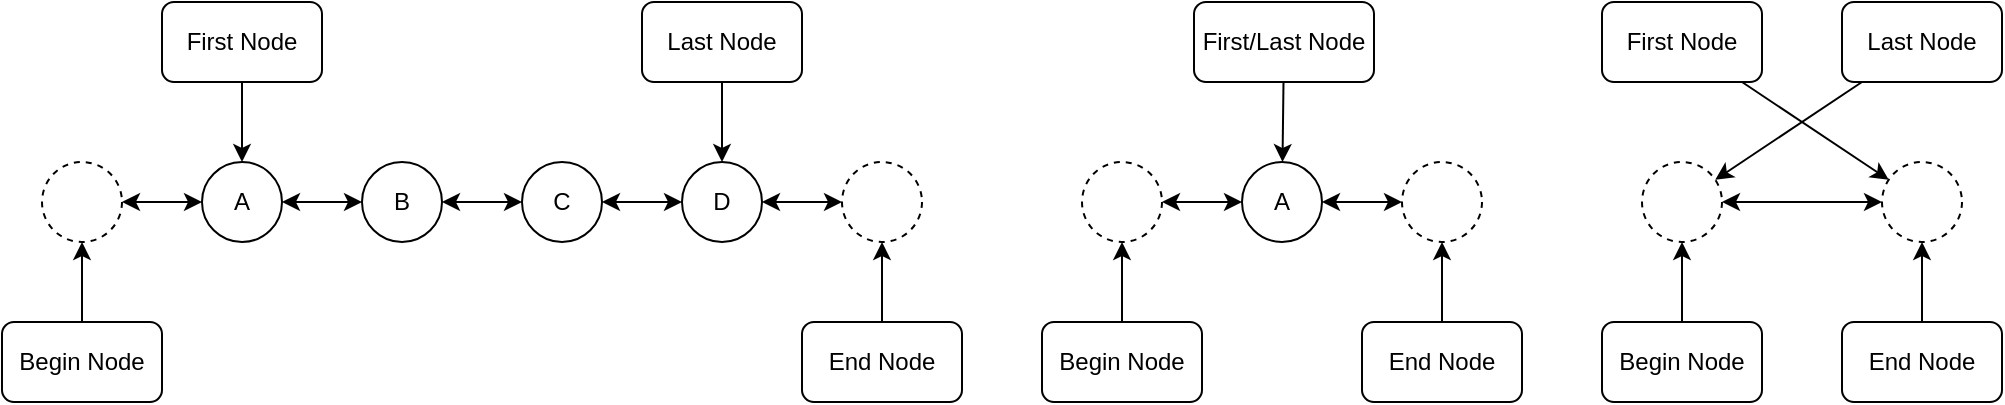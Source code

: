 <mxfile version="13.5.9" type="device"><diagram id="PjCO6zko9r7SMudPWY6m" name="Page-1"><mxGraphModel dx="1483" dy="783" grid="1" gridSize="10" guides="1" tooltips="1" connect="1" arrows="1" fold="1" page="1" pageScale="1" pageWidth="827" pageHeight="1169" math="0" shadow="0"><root><mxCell id="0"/><mxCell id="1" parent="0"/><mxCell id="o4K9OvdELnKVGQuQHLeF-1" value="" style="ellipse;whiteSpace=wrap;html=1;aspect=fixed;dashed=1;" parent="1" vertex="1"><mxGeometry x="200" y="160" width="40" height="40" as="geometry"/></mxCell><mxCell id="o4K9OvdELnKVGQuQHLeF-2" value="A" style="ellipse;whiteSpace=wrap;html=1;aspect=fixed;" parent="1" vertex="1"><mxGeometry x="280" y="160" width="40" height="40" as="geometry"/></mxCell><mxCell id="o4K9OvdELnKVGQuQHLeF-3" value="B" style="ellipse;whiteSpace=wrap;html=1;aspect=fixed;" parent="1" vertex="1"><mxGeometry x="360" y="160" width="40" height="40" as="geometry"/></mxCell><mxCell id="o4K9OvdELnKVGQuQHLeF-4" value="C" style="ellipse;whiteSpace=wrap;html=1;aspect=fixed;" parent="1" vertex="1"><mxGeometry x="440" y="160" width="40" height="40" as="geometry"/></mxCell><mxCell id="o4K9OvdELnKVGQuQHLeF-5" value="D" style="ellipse;whiteSpace=wrap;html=1;aspect=fixed;" parent="1" vertex="1"><mxGeometry x="520" y="160" width="40" height="40" as="geometry"/></mxCell><mxCell id="o4K9OvdELnKVGQuQHLeF-6" value="" style="ellipse;whiteSpace=wrap;html=1;aspect=fixed;dashed=1;" parent="1" vertex="1"><mxGeometry x="600" y="160" width="40" height="40" as="geometry"/></mxCell><mxCell id="o4K9OvdELnKVGQuQHLeF-7" value="" style="endArrow=classic;startArrow=classic;html=1;" parent="1" source="o4K9OvdELnKVGQuQHLeF-1" target="o4K9OvdELnKVGQuQHLeF-2" edge="1"><mxGeometry width="50" height="50" relative="1" as="geometry"><mxPoint x="260" y="260" as="sourcePoint"/><mxPoint x="310" y="210" as="targetPoint"/></mxGeometry></mxCell><mxCell id="o4K9OvdELnKVGQuQHLeF-8" value="" style="endArrow=classic;startArrow=classic;html=1;" parent="1" source="o4K9OvdELnKVGQuQHLeF-2" target="o4K9OvdELnKVGQuQHLeF-3" edge="1"><mxGeometry width="50" height="50" relative="1" as="geometry"><mxPoint x="340" y="280" as="sourcePoint"/><mxPoint x="390" y="230" as="targetPoint"/></mxGeometry></mxCell><mxCell id="o4K9OvdELnKVGQuQHLeF-9" value="" style="endArrow=classic;startArrow=classic;html=1;" parent="1" source="o4K9OvdELnKVGQuQHLeF-3" target="o4K9OvdELnKVGQuQHLeF-4" edge="1"><mxGeometry width="50" height="50" relative="1" as="geometry"><mxPoint x="390" y="280" as="sourcePoint"/><mxPoint x="440" y="230" as="targetPoint"/></mxGeometry></mxCell><mxCell id="o4K9OvdELnKVGQuQHLeF-10" value="" style="endArrow=classic;startArrow=classic;html=1;" parent="1" source="o4K9OvdELnKVGQuQHLeF-4" target="o4K9OvdELnKVGQuQHLeF-5" edge="1"><mxGeometry width="50" height="50" relative="1" as="geometry"><mxPoint x="380" y="280" as="sourcePoint"/><mxPoint x="430" y="230" as="targetPoint"/></mxGeometry></mxCell><mxCell id="o4K9OvdELnKVGQuQHLeF-11" value="" style="endArrow=classic;startArrow=classic;html=1;" parent="1" source="o4K9OvdELnKVGQuQHLeF-5" target="o4K9OvdELnKVGQuQHLeF-6" edge="1"><mxGeometry width="50" height="50" relative="1" as="geometry"><mxPoint x="440" y="270" as="sourcePoint"/><mxPoint x="490" y="220" as="targetPoint"/></mxGeometry></mxCell><mxCell id="o4K9OvdELnKVGQuQHLeF-12" value="Begin Node" style="rounded=1;whiteSpace=wrap;html=1;" parent="1" vertex="1"><mxGeometry x="180" y="240" width="80" height="40" as="geometry"/></mxCell><mxCell id="o4K9OvdELnKVGQuQHLeF-13" value="End Node" style="rounded=1;whiteSpace=wrap;html=1;" parent="1" vertex="1"><mxGeometry x="580" y="240" width="80" height="40" as="geometry"/></mxCell><mxCell id="o4K9OvdELnKVGQuQHLeF-14" value="" style="endArrow=classic;html=1;" parent="1" source="o4K9OvdELnKVGQuQHLeF-12" target="o4K9OvdELnKVGQuQHLeF-1" edge="1"><mxGeometry width="50" height="50" relative="1" as="geometry"><mxPoint x="140" y="270" as="sourcePoint"/><mxPoint x="190" y="220" as="targetPoint"/></mxGeometry></mxCell><mxCell id="o4K9OvdELnKVGQuQHLeF-15" value="" style="endArrow=classic;html=1;" parent="1" source="o4K9OvdELnKVGQuQHLeF-13" target="o4K9OvdELnKVGQuQHLeF-6" edge="1"><mxGeometry width="50" height="50" relative="1" as="geometry"><mxPoint x="440" y="300" as="sourcePoint"/><mxPoint x="490" y="250" as="targetPoint"/></mxGeometry></mxCell><mxCell id="o4K9OvdELnKVGQuQHLeF-16" value="First Node" style="rounded=1;whiteSpace=wrap;html=1;" parent="1" vertex="1"><mxGeometry x="260" y="80" width="80" height="40" as="geometry"/></mxCell><mxCell id="o4K9OvdELnKVGQuQHLeF-17" value="Last Node" style="rounded=1;whiteSpace=wrap;html=1;" parent="1" vertex="1"><mxGeometry x="500" y="80" width="80" height="40" as="geometry"/></mxCell><mxCell id="o4K9OvdELnKVGQuQHLeF-18" value="" style="endArrow=classic;html=1;" parent="1" source="o4K9OvdELnKVGQuQHLeF-16" target="o4K9OvdELnKVGQuQHLeF-2" edge="1"><mxGeometry width="50" height="50" relative="1" as="geometry"><mxPoint x="130" y="170" as="sourcePoint"/><mxPoint x="180" y="120" as="targetPoint"/></mxGeometry></mxCell><mxCell id="o4K9OvdELnKVGQuQHLeF-19" value="" style="endArrow=classic;html=1;" parent="1" source="o4K9OvdELnKVGQuQHLeF-17" target="o4K9OvdELnKVGQuQHLeF-5" edge="1"><mxGeometry width="50" height="50" relative="1" as="geometry"><mxPoint x="430" y="130" as="sourcePoint"/><mxPoint x="480" y="80" as="targetPoint"/></mxGeometry></mxCell><mxCell id="o4K9OvdELnKVGQuQHLeF-20" value="" style="ellipse;whiteSpace=wrap;html=1;aspect=fixed;dashed=1;" parent="1" vertex="1"><mxGeometry x="720" y="160" width="40" height="40" as="geometry"/></mxCell><mxCell id="o4K9OvdELnKVGQuQHLeF-21" value="A" style="ellipse;whiteSpace=wrap;html=1;aspect=fixed;" parent="1" vertex="1"><mxGeometry x="800" y="160" width="40" height="40" as="geometry"/></mxCell><mxCell id="o4K9OvdELnKVGQuQHLeF-25" value="" style="ellipse;whiteSpace=wrap;html=1;aspect=fixed;dashed=1;" parent="1" vertex="1"><mxGeometry x="880" y="160" width="40" height="40" as="geometry"/></mxCell><mxCell id="o4K9OvdELnKVGQuQHLeF-26" value="" style="endArrow=classic;startArrow=classic;html=1;" parent="1" source="o4K9OvdELnKVGQuQHLeF-20" target="o4K9OvdELnKVGQuQHLeF-21" edge="1"><mxGeometry width="50" height="50" relative="1" as="geometry"><mxPoint x="780" y="260" as="sourcePoint"/><mxPoint x="830" y="210" as="targetPoint"/></mxGeometry></mxCell><mxCell id="o4K9OvdELnKVGQuQHLeF-30" value="" style="endArrow=classic;startArrow=classic;html=1;" parent="1" source="o4K9OvdELnKVGQuQHLeF-21" target="o4K9OvdELnKVGQuQHLeF-25" edge="1"><mxGeometry width="50" height="50" relative="1" as="geometry"><mxPoint x="914.0" y="180.0" as="sourcePoint"/><mxPoint x="844" y="220" as="targetPoint"/></mxGeometry></mxCell><mxCell id="o4K9OvdELnKVGQuQHLeF-31" value="Begin Node" style="rounded=1;whiteSpace=wrap;html=1;" parent="1" vertex="1"><mxGeometry x="700" y="240" width="80" height="40" as="geometry"/></mxCell><mxCell id="o4K9OvdELnKVGQuQHLeF-32" value="End Node" style="rounded=1;whiteSpace=wrap;html=1;" parent="1" vertex="1"><mxGeometry x="860" y="240" width="80" height="40" as="geometry"/></mxCell><mxCell id="o4K9OvdELnKVGQuQHLeF-33" value="" style="endArrow=classic;html=1;" parent="1" source="o4K9OvdELnKVGQuQHLeF-31" target="o4K9OvdELnKVGQuQHLeF-20" edge="1"><mxGeometry width="50" height="50" relative="1" as="geometry"><mxPoint x="660" y="270" as="sourcePoint"/><mxPoint x="710" y="220" as="targetPoint"/></mxGeometry></mxCell><mxCell id="o4K9OvdELnKVGQuQHLeF-34" value="" style="endArrow=classic;html=1;" parent="1" source="o4K9OvdELnKVGQuQHLeF-32" target="o4K9OvdELnKVGQuQHLeF-25" edge="1"><mxGeometry width="50" height="50" relative="1" as="geometry"><mxPoint x="720" y="300" as="sourcePoint"/><mxPoint x="770" y="250" as="targetPoint"/></mxGeometry></mxCell><mxCell id="o4K9OvdELnKVGQuQHLeF-35" value="First/Last Node" style="rounded=1;whiteSpace=wrap;html=1;" parent="1" vertex="1"><mxGeometry x="776" y="80" width="90" height="40" as="geometry"/></mxCell><mxCell id="o4K9OvdELnKVGQuQHLeF-37" value="" style="endArrow=classic;html=1;" parent="1" source="o4K9OvdELnKVGQuQHLeF-35" target="o4K9OvdELnKVGQuQHLeF-21" edge="1"><mxGeometry width="50" height="50" relative="1" as="geometry"><mxPoint x="650" y="170" as="sourcePoint"/><mxPoint x="700" y="120" as="targetPoint"/></mxGeometry></mxCell><mxCell id="o4K9OvdELnKVGQuQHLeF-50" value="" style="ellipse;whiteSpace=wrap;html=1;aspect=fixed;dashed=1;" parent="1" vertex="1"><mxGeometry x="1000" y="160" width="40" height="40" as="geometry"/></mxCell><mxCell id="o4K9OvdELnKVGQuQHLeF-55" value="" style="ellipse;whiteSpace=wrap;html=1;aspect=fixed;dashed=1;" parent="1" vertex="1"><mxGeometry x="1120" y="160" width="40" height="40" as="geometry"/></mxCell><mxCell id="o4K9OvdELnKVGQuQHLeF-60" value="" style="endArrow=classic;startArrow=classic;html=1;" parent="1" source="o4K9OvdELnKVGQuQHLeF-50" target="o4K9OvdELnKVGQuQHLeF-55" edge="1"><mxGeometry width="50" height="50" relative="1" as="geometry"><mxPoint x="1090" y="190" as="sourcePoint"/><mxPoint x="1090" y="220" as="targetPoint"/></mxGeometry></mxCell><mxCell id="o4K9OvdELnKVGQuQHLeF-61" value="Begin Node" style="rounded=1;whiteSpace=wrap;html=1;" parent="1" vertex="1"><mxGeometry x="980" y="240" width="80" height="40" as="geometry"/></mxCell><mxCell id="o4K9OvdELnKVGQuQHLeF-62" value="End Node" style="rounded=1;whiteSpace=wrap;html=1;" parent="1" vertex="1"><mxGeometry x="1100" y="240" width="80" height="40" as="geometry"/></mxCell><mxCell id="o4K9OvdELnKVGQuQHLeF-63" value="" style="endArrow=classic;html=1;" parent="1" source="o4K9OvdELnKVGQuQHLeF-61" target="o4K9OvdELnKVGQuQHLeF-50" edge="1"><mxGeometry width="50" height="50" relative="1" as="geometry"><mxPoint x="940" y="270" as="sourcePoint"/><mxPoint x="990" y="220" as="targetPoint"/></mxGeometry></mxCell><mxCell id="o4K9OvdELnKVGQuQHLeF-64" value="" style="endArrow=classic;html=1;" parent="1" source="o4K9OvdELnKVGQuQHLeF-62" target="o4K9OvdELnKVGQuQHLeF-55" edge="1"><mxGeometry width="50" height="50" relative="1" as="geometry"><mxPoint x="960" y="300" as="sourcePoint"/><mxPoint x="1010" y="250" as="targetPoint"/></mxGeometry></mxCell><mxCell id="o4K9OvdELnKVGQuQHLeF-65" value="First Node" style="rounded=1;whiteSpace=wrap;html=1;" parent="1" vertex="1"><mxGeometry x="980" y="80" width="80" height="40" as="geometry"/></mxCell><mxCell id="o4K9OvdELnKVGQuQHLeF-66" value="Last Node" style="rounded=1;whiteSpace=wrap;html=1;" parent="1" vertex="1"><mxGeometry x="1100" y="80" width="80" height="40" as="geometry"/></mxCell><mxCell id="o4K9OvdELnKVGQuQHLeF-67" value="" style="endArrow=classic;html=1;" parent="1" source="o4K9OvdELnKVGQuQHLeF-65" target="o4K9OvdELnKVGQuQHLeF-55" edge="1"><mxGeometry width="50" height="50" relative="1" as="geometry"><mxPoint x="870" y="170" as="sourcePoint"/><mxPoint x="1040" y="160.0" as="targetPoint"/></mxGeometry></mxCell><mxCell id="o4K9OvdELnKVGQuQHLeF-68" value="" style="endArrow=classic;html=1;" parent="1" source="o4K9OvdELnKVGQuQHLeF-66" target="o4K9OvdELnKVGQuQHLeF-50" edge="1"><mxGeometry width="50" height="50" relative="1" as="geometry"><mxPoint x="1030" y="130" as="sourcePoint"/><mxPoint x="1140" y="160.0" as="targetPoint"/></mxGeometry></mxCell></root></mxGraphModel></diagram></mxfile>
